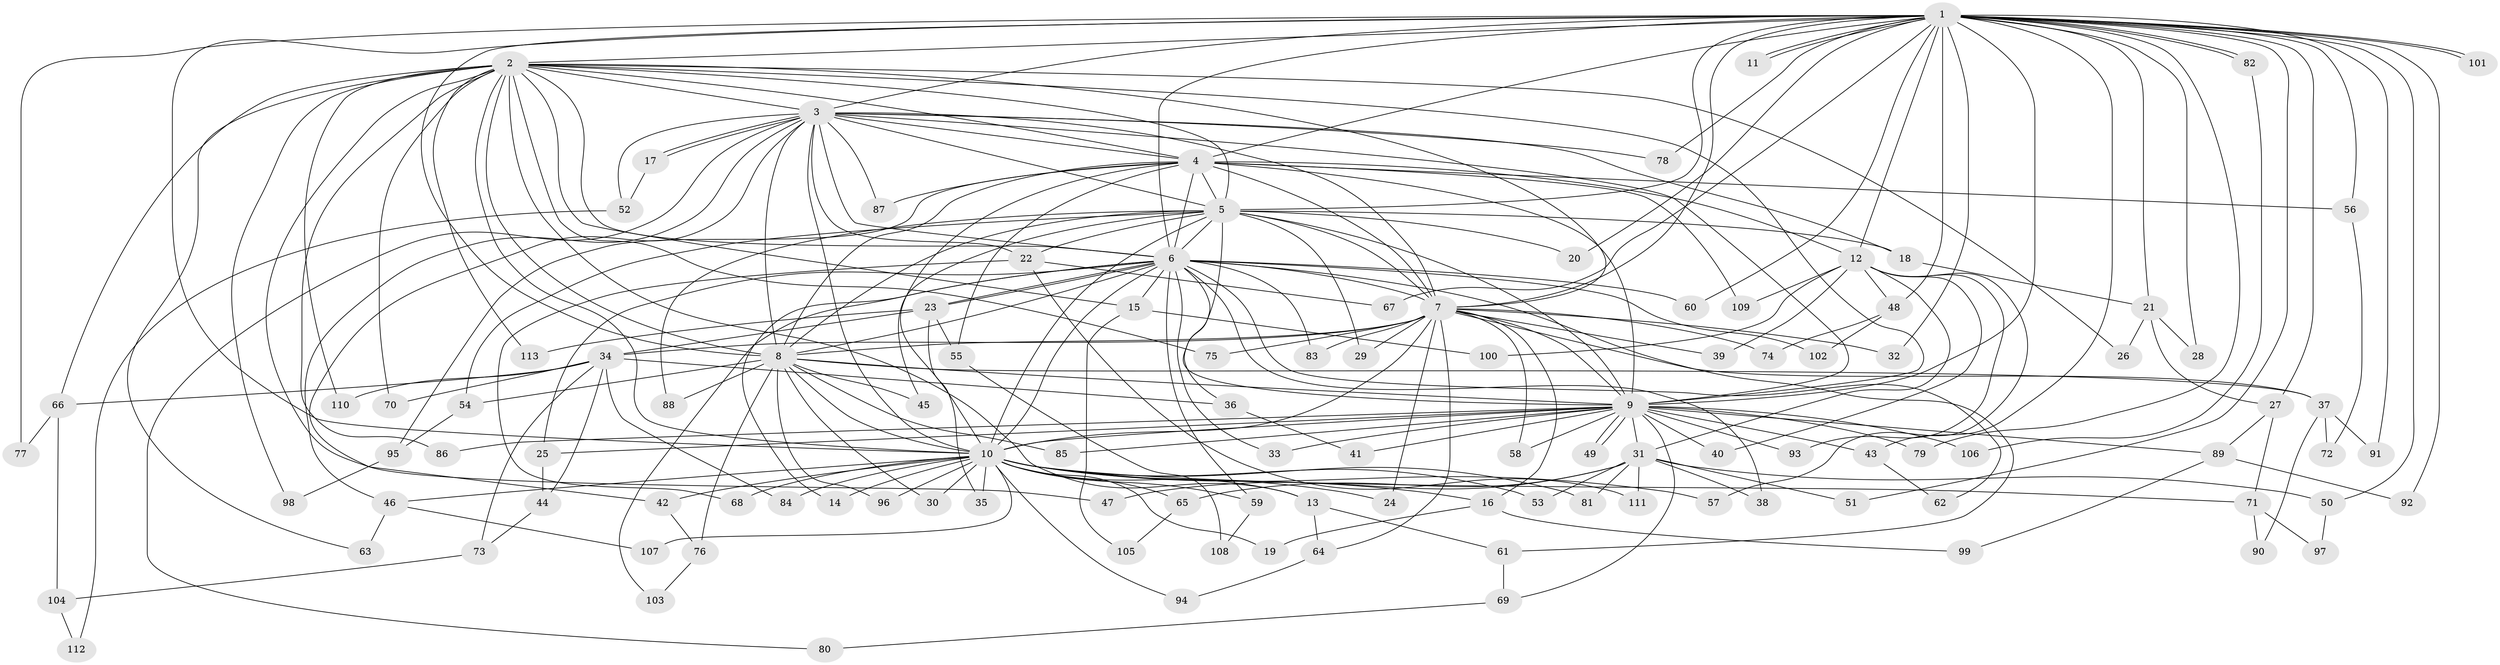 // Generated by graph-tools (version 1.1) at 2025/01/03/09/25 03:01:18]
// undirected, 113 vertices, 251 edges
graph export_dot {
graph [start="1"]
  node [color=gray90,style=filled];
  1;
  2;
  3;
  4;
  5;
  6;
  7;
  8;
  9;
  10;
  11;
  12;
  13;
  14;
  15;
  16;
  17;
  18;
  19;
  20;
  21;
  22;
  23;
  24;
  25;
  26;
  27;
  28;
  29;
  30;
  31;
  32;
  33;
  34;
  35;
  36;
  37;
  38;
  39;
  40;
  41;
  42;
  43;
  44;
  45;
  46;
  47;
  48;
  49;
  50;
  51;
  52;
  53;
  54;
  55;
  56;
  57;
  58;
  59;
  60;
  61;
  62;
  63;
  64;
  65;
  66;
  67;
  68;
  69;
  70;
  71;
  72;
  73;
  74;
  75;
  76;
  77;
  78;
  79;
  80;
  81;
  82;
  83;
  84;
  85;
  86;
  87;
  88;
  89;
  90;
  91;
  92;
  93;
  94;
  95;
  96;
  97;
  98;
  99;
  100;
  101;
  102;
  103;
  104;
  105;
  106;
  107;
  108;
  109;
  110;
  111;
  112;
  113;
  1 -- 2;
  1 -- 3;
  1 -- 4;
  1 -- 5;
  1 -- 6;
  1 -- 7;
  1 -- 8;
  1 -- 9;
  1 -- 10;
  1 -- 11;
  1 -- 11;
  1 -- 12;
  1 -- 20;
  1 -- 21;
  1 -- 27;
  1 -- 28;
  1 -- 32;
  1 -- 43;
  1 -- 48;
  1 -- 50;
  1 -- 51;
  1 -- 56;
  1 -- 60;
  1 -- 67;
  1 -- 77;
  1 -- 78;
  1 -- 79;
  1 -- 82;
  1 -- 82;
  1 -- 91;
  1 -- 92;
  1 -- 101;
  1 -- 101;
  2 -- 3;
  2 -- 4;
  2 -- 5;
  2 -- 6;
  2 -- 7;
  2 -- 8;
  2 -- 9;
  2 -- 10;
  2 -- 13;
  2 -- 15;
  2 -- 26;
  2 -- 47;
  2 -- 63;
  2 -- 66;
  2 -- 70;
  2 -- 75;
  2 -- 86;
  2 -- 98;
  2 -- 110;
  2 -- 113;
  3 -- 4;
  3 -- 5;
  3 -- 6;
  3 -- 7;
  3 -- 8;
  3 -- 9;
  3 -- 10;
  3 -- 17;
  3 -- 17;
  3 -- 18;
  3 -- 22;
  3 -- 42;
  3 -- 46;
  3 -- 52;
  3 -- 78;
  3 -- 80;
  3 -- 87;
  4 -- 5;
  4 -- 6;
  4 -- 7;
  4 -- 8;
  4 -- 9;
  4 -- 10;
  4 -- 12;
  4 -- 55;
  4 -- 56;
  4 -- 87;
  4 -- 95;
  4 -- 109;
  5 -- 6;
  5 -- 7;
  5 -- 8;
  5 -- 9;
  5 -- 10;
  5 -- 18;
  5 -- 20;
  5 -- 22;
  5 -- 29;
  5 -- 36;
  5 -- 45;
  5 -- 54;
  5 -- 88;
  6 -- 7;
  6 -- 8;
  6 -- 9;
  6 -- 10;
  6 -- 14;
  6 -- 15;
  6 -- 23;
  6 -- 23;
  6 -- 25;
  6 -- 33;
  6 -- 38;
  6 -- 59;
  6 -- 60;
  6 -- 61;
  6 -- 62;
  6 -- 83;
  6 -- 102;
  6 -- 103;
  7 -- 8;
  7 -- 9;
  7 -- 10;
  7 -- 16;
  7 -- 24;
  7 -- 29;
  7 -- 32;
  7 -- 34;
  7 -- 37;
  7 -- 39;
  7 -- 58;
  7 -- 64;
  7 -- 74;
  7 -- 75;
  7 -- 83;
  8 -- 9;
  8 -- 10;
  8 -- 30;
  8 -- 37;
  8 -- 45;
  8 -- 54;
  8 -- 76;
  8 -- 85;
  8 -- 88;
  8 -- 96;
  9 -- 10;
  9 -- 25;
  9 -- 31;
  9 -- 33;
  9 -- 40;
  9 -- 41;
  9 -- 43;
  9 -- 49;
  9 -- 49;
  9 -- 58;
  9 -- 69;
  9 -- 79;
  9 -- 85;
  9 -- 86;
  9 -- 89;
  9 -- 93;
  9 -- 106;
  10 -- 13;
  10 -- 14;
  10 -- 16;
  10 -- 19;
  10 -- 24;
  10 -- 30;
  10 -- 35;
  10 -- 42;
  10 -- 46;
  10 -- 53;
  10 -- 57;
  10 -- 59;
  10 -- 65;
  10 -- 68;
  10 -- 71;
  10 -- 81;
  10 -- 84;
  10 -- 94;
  10 -- 96;
  10 -- 107;
  12 -- 31;
  12 -- 39;
  12 -- 40;
  12 -- 48;
  12 -- 57;
  12 -- 93;
  12 -- 100;
  12 -- 109;
  13 -- 61;
  13 -- 64;
  15 -- 100;
  15 -- 105;
  16 -- 19;
  16 -- 99;
  17 -- 52;
  18 -- 21;
  21 -- 26;
  21 -- 27;
  21 -- 28;
  22 -- 67;
  22 -- 68;
  22 -- 111;
  23 -- 34;
  23 -- 35;
  23 -- 55;
  23 -- 113;
  25 -- 44;
  27 -- 71;
  27 -- 89;
  31 -- 38;
  31 -- 47;
  31 -- 50;
  31 -- 51;
  31 -- 53;
  31 -- 65;
  31 -- 81;
  31 -- 111;
  34 -- 36;
  34 -- 44;
  34 -- 66;
  34 -- 70;
  34 -- 73;
  34 -- 84;
  34 -- 110;
  36 -- 41;
  37 -- 72;
  37 -- 90;
  37 -- 91;
  42 -- 76;
  43 -- 62;
  44 -- 73;
  46 -- 63;
  46 -- 107;
  48 -- 74;
  48 -- 102;
  50 -- 97;
  52 -- 112;
  54 -- 95;
  55 -- 108;
  56 -- 72;
  59 -- 108;
  61 -- 69;
  64 -- 94;
  65 -- 105;
  66 -- 77;
  66 -- 104;
  69 -- 80;
  71 -- 90;
  71 -- 97;
  73 -- 104;
  76 -- 103;
  82 -- 106;
  89 -- 92;
  89 -- 99;
  95 -- 98;
  104 -- 112;
}
